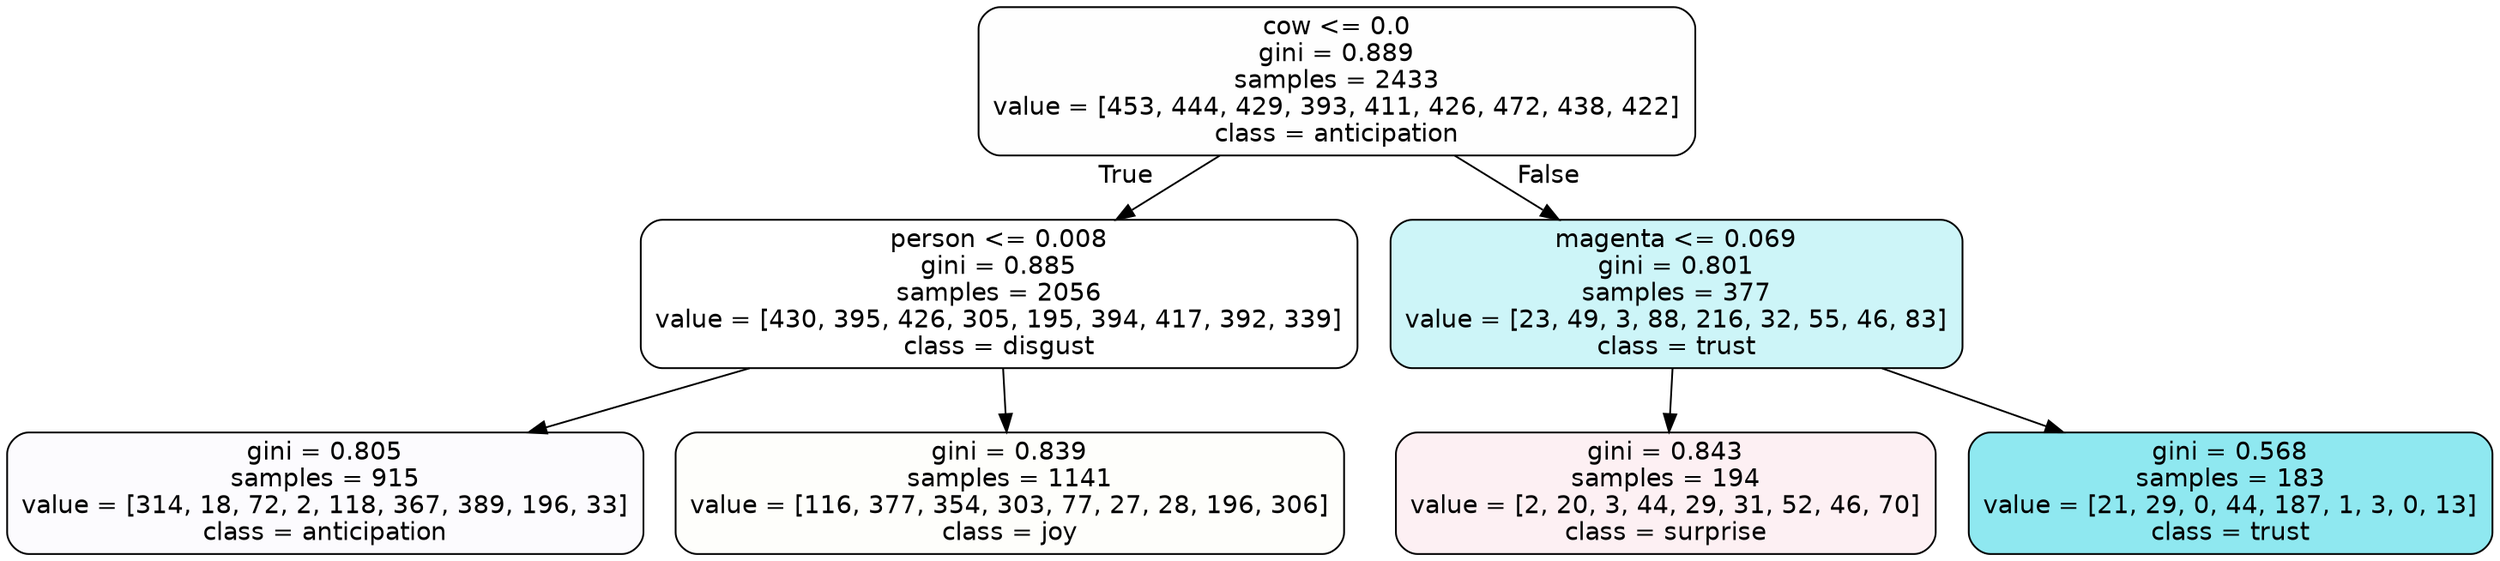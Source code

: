 digraph Tree {
node [shape=box, style="filled, rounded", color="black", fontname=helvetica] ;
edge [fontname=helvetica] ;
0 [label="cow <= 0.0\ngini = 0.889\nsamples = 2433\nvalue = [453, 444, 429, 393, 411, 426, 472, 438, 422]\nclass = anticipation", fillcolor="#8139e501"] ;
1 [label="person <= 0.008\ngini = 0.885\nsamples = 2056\nvalue = [430, 395, 426, 305, 195, 394, 417, 392, 339]\nclass = disgust", fillcolor="#e5813900"] ;
0 -> 1 [labeldistance=2.5, labelangle=45, headlabel="True"] ;
2 [label="gini = 0.805\nsamples = 915\nvalue = [314, 18, 72, 2, 118, 367, 389, 196, 33]\nclass = anticipation", fillcolor="#8139e505"] ;
1 -> 2 ;
3 [label="gini = 0.839\nsamples = 1141\nvalue = [116, 377, 354, 303, 77, 27, 28, 196, 306]\nclass = joy", fillcolor="#d7e53904"] ;
1 -> 3 ;
4 [label="magenta <= 0.069\ngini = 0.801\nsamples = 377\nvalue = [23, 49, 3, 88, 216, 32, 55, 46, 83]\nclass = trust", fillcolor="#39d7e540"] ;
0 -> 4 [labeldistance=2.5, labelangle=-45, headlabel="False"] ;
5 [label="gini = 0.843\nsamples = 194\nvalue = [2, 20, 3, 44, 29, 31, 52, 46, 70]\nclass = surprise", fillcolor="#e5396413"] ;
4 -> 5 ;
6 [label="gini = 0.568\nsamples = 183\nvalue = [21, 29, 0, 44, 187, 1, 3, 0, 13]\nclass = trust", fillcolor="#39d7e590"] ;
4 -> 6 ;
}